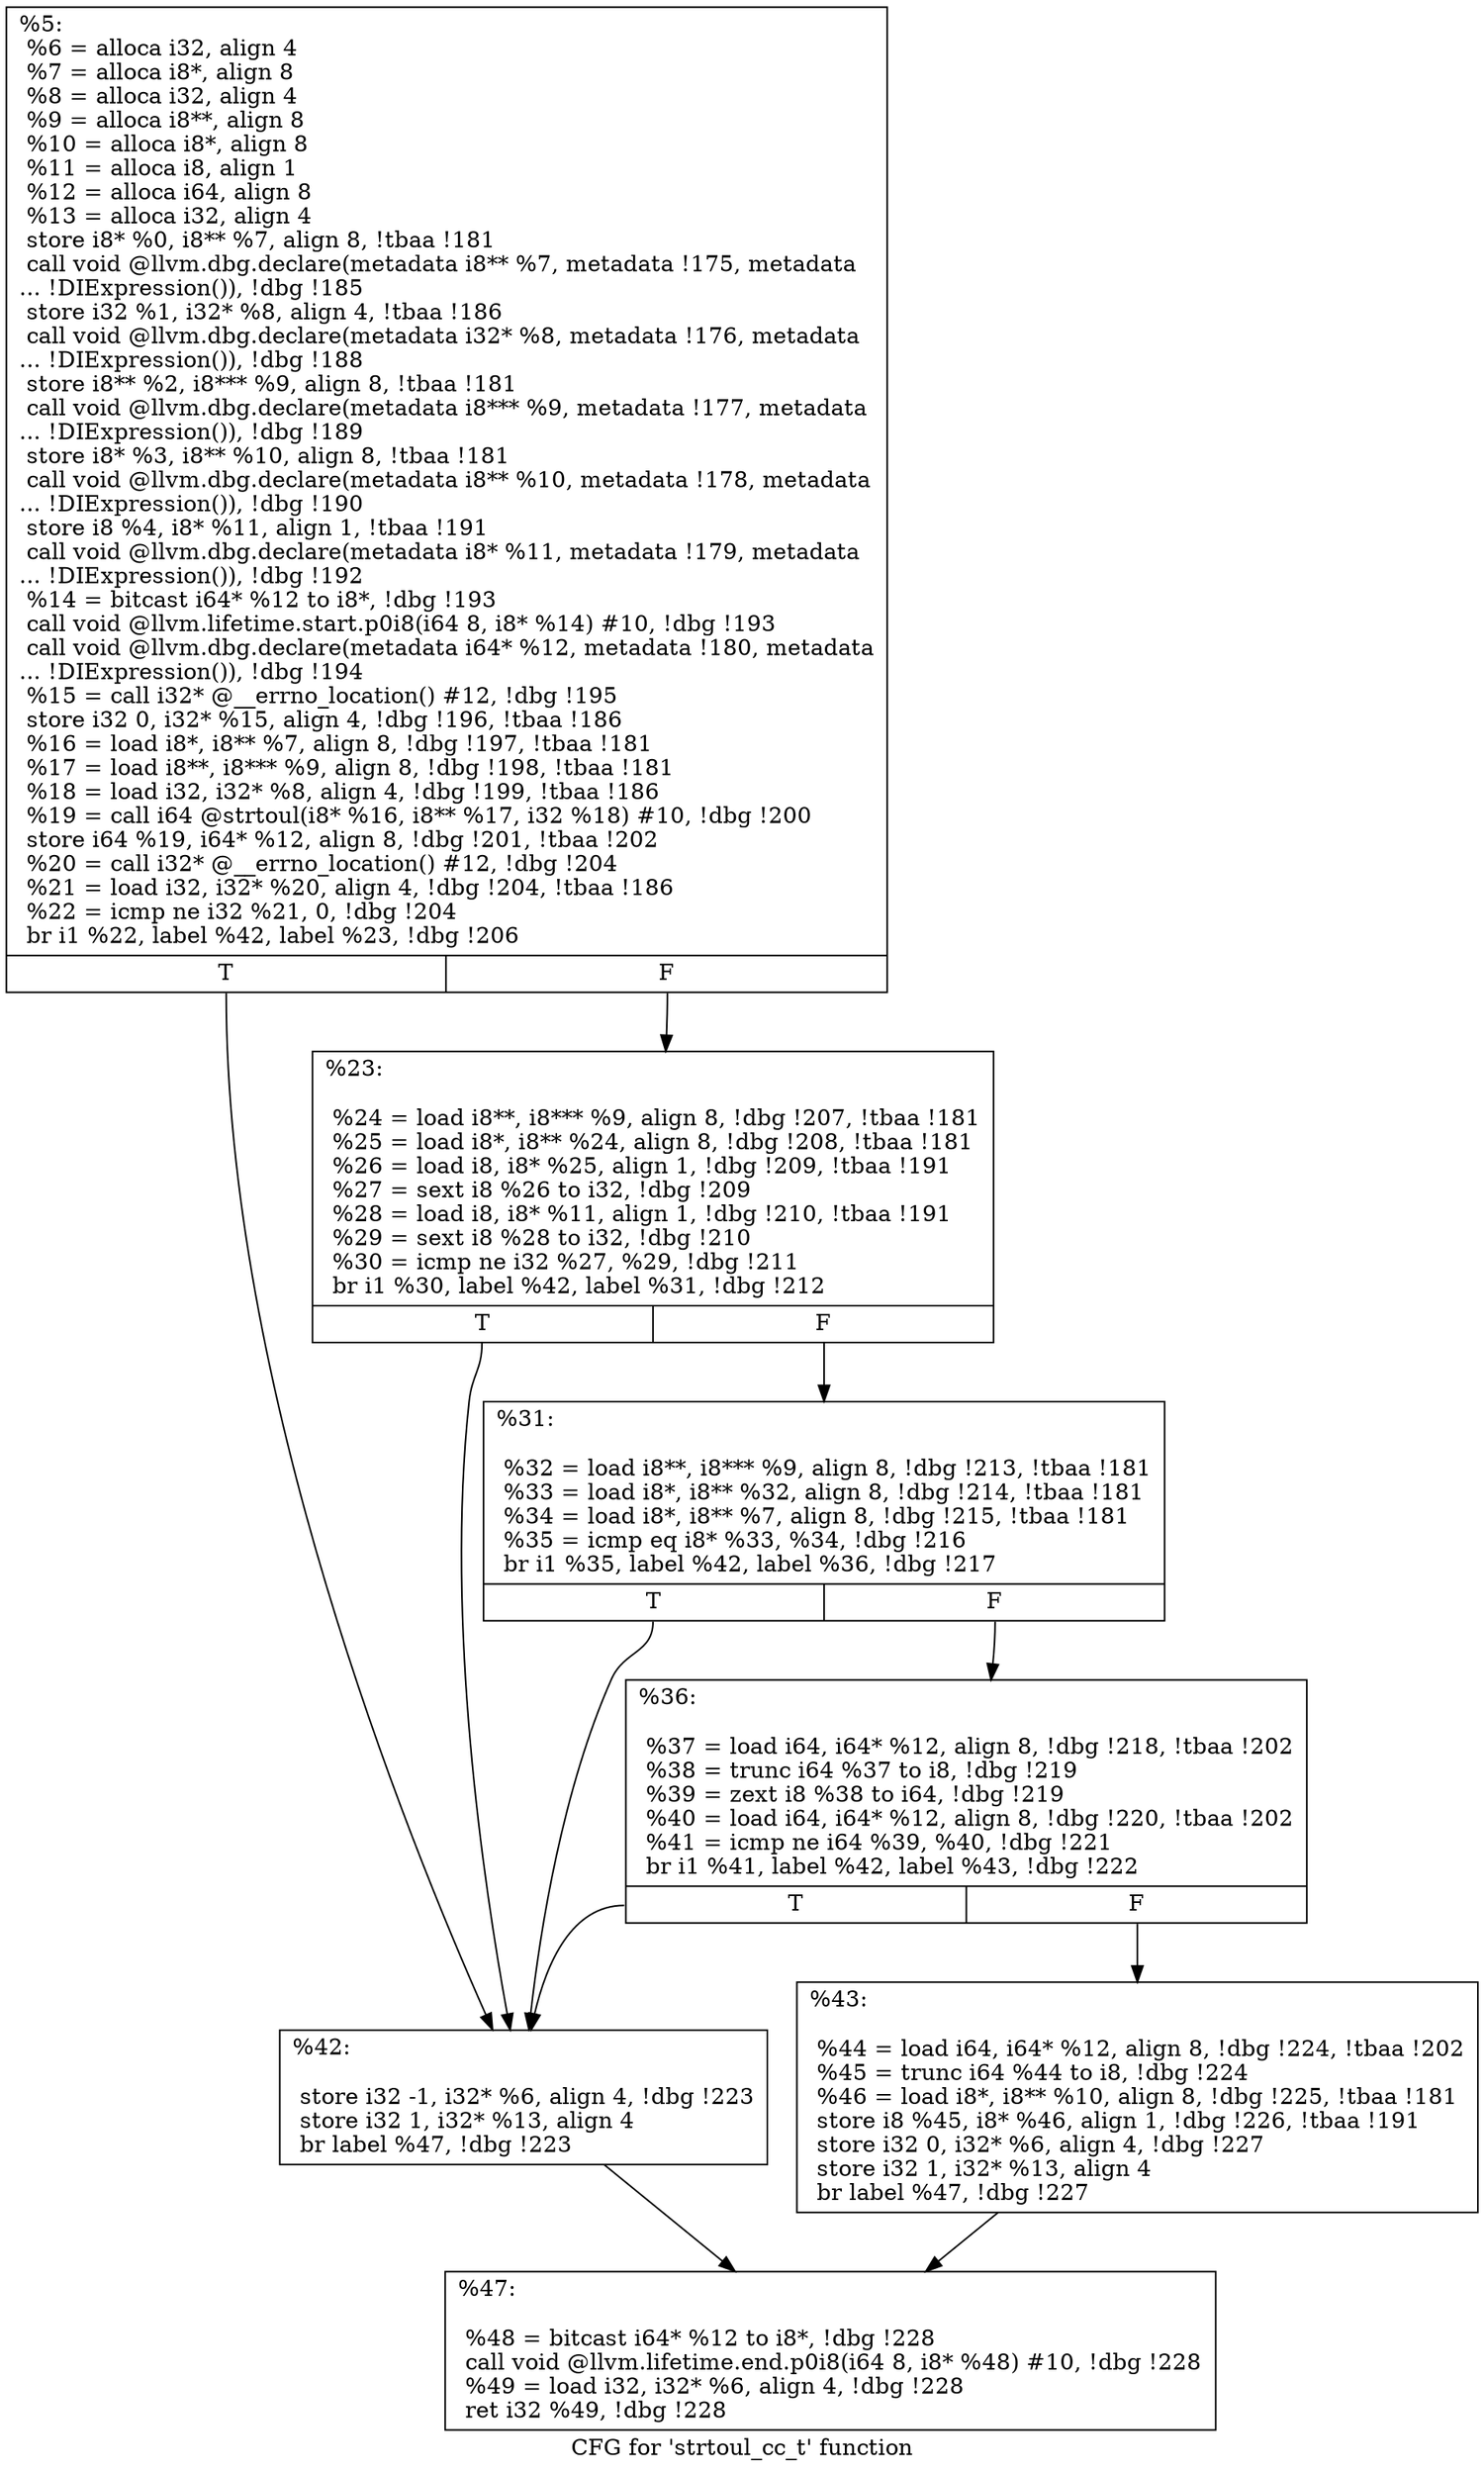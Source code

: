 digraph "CFG for 'strtoul_cc_t' function" {
	label="CFG for 'strtoul_cc_t' function";

	Node0x1c80970 [shape=record,label="{%5:\l  %6 = alloca i32, align 4\l  %7 = alloca i8*, align 8\l  %8 = alloca i32, align 4\l  %9 = alloca i8**, align 8\l  %10 = alloca i8*, align 8\l  %11 = alloca i8, align 1\l  %12 = alloca i64, align 8\l  %13 = alloca i32, align 4\l  store i8* %0, i8** %7, align 8, !tbaa !181\l  call void @llvm.dbg.declare(metadata i8** %7, metadata !175, metadata\l... !DIExpression()), !dbg !185\l  store i32 %1, i32* %8, align 4, !tbaa !186\l  call void @llvm.dbg.declare(metadata i32* %8, metadata !176, metadata\l... !DIExpression()), !dbg !188\l  store i8** %2, i8*** %9, align 8, !tbaa !181\l  call void @llvm.dbg.declare(metadata i8*** %9, metadata !177, metadata\l... !DIExpression()), !dbg !189\l  store i8* %3, i8** %10, align 8, !tbaa !181\l  call void @llvm.dbg.declare(metadata i8** %10, metadata !178, metadata\l... !DIExpression()), !dbg !190\l  store i8 %4, i8* %11, align 1, !tbaa !191\l  call void @llvm.dbg.declare(metadata i8* %11, metadata !179, metadata\l... !DIExpression()), !dbg !192\l  %14 = bitcast i64* %12 to i8*, !dbg !193\l  call void @llvm.lifetime.start.p0i8(i64 8, i8* %14) #10, !dbg !193\l  call void @llvm.dbg.declare(metadata i64* %12, metadata !180, metadata\l... !DIExpression()), !dbg !194\l  %15 = call i32* @__errno_location() #12, !dbg !195\l  store i32 0, i32* %15, align 4, !dbg !196, !tbaa !186\l  %16 = load i8*, i8** %7, align 8, !dbg !197, !tbaa !181\l  %17 = load i8**, i8*** %9, align 8, !dbg !198, !tbaa !181\l  %18 = load i32, i32* %8, align 4, !dbg !199, !tbaa !186\l  %19 = call i64 @strtoul(i8* %16, i8** %17, i32 %18) #10, !dbg !200\l  store i64 %19, i64* %12, align 8, !dbg !201, !tbaa !202\l  %20 = call i32* @__errno_location() #12, !dbg !204\l  %21 = load i32, i32* %20, align 4, !dbg !204, !tbaa !186\l  %22 = icmp ne i32 %21, 0, !dbg !204\l  br i1 %22, label %42, label %23, !dbg !206\l|{<s0>T|<s1>F}}"];
	Node0x1c80970:s0 -> Node0x1c84140;
	Node0x1c80970:s1 -> Node0x1c84050;
	Node0x1c84050 [shape=record,label="{%23:\l\l  %24 = load i8**, i8*** %9, align 8, !dbg !207, !tbaa !181\l  %25 = load i8*, i8** %24, align 8, !dbg !208, !tbaa !181\l  %26 = load i8, i8* %25, align 1, !dbg !209, !tbaa !191\l  %27 = sext i8 %26 to i32, !dbg !209\l  %28 = load i8, i8* %11, align 1, !dbg !210, !tbaa !191\l  %29 = sext i8 %28 to i32, !dbg !210\l  %30 = icmp ne i32 %27, %29, !dbg !211\l  br i1 %30, label %42, label %31, !dbg !212\l|{<s0>T|<s1>F}}"];
	Node0x1c84050:s0 -> Node0x1c84140;
	Node0x1c84050:s1 -> Node0x1c840a0;
	Node0x1c840a0 [shape=record,label="{%31:\l\l  %32 = load i8**, i8*** %9, align 8, !dbg !213, !tbaa !181\l  %33 = load i8*, i8** %32, align 8, !dbg !214, !tbaa !181\l  %34 = load i8*, i8** %7, align 8, !dbg !215, !tbaa !181\l  %35 = icmp eq i8* %33, %34, !dbg !216\l  br i1 %35, label %42, label %36, !dbg !217\l|{<s0>T|<s1>F}}"];
	Node0x1c840a0:s0 -> Node0x1c84140;
	Node0x1c840a0:s1 -> Node0x1c840f0;
	Node0x1c840f0 [shape=record,label="{%36:\l\l  %37 = load i64, i64* %12, align 8, !dbg !218, !tbaa !202\l  %38 = trunc i64 %37 to i8, !dbg !219\l  %39 = zext i8 %38 to i64, !dbg !219\l  %40 = load i64, i64* %12, align 8, !dbg !220, !tbaa !202\l  %41 = icmp ne i64 %39, %40, !dbg !221\l  br i1 %41, label %42, label %43, !dbg !222\l|{<s0>T|<s1>F}}"];
	Node0x1c840f0:s0 -> Node0x1c84140;
	Node0x1c840f0:s1 -> Node0x1c84190;
	Node0x1c84140 [shape=record,label="{%42:\l\l  store i32 -1, i32* %6, align 4, !dbg !223\l  store i32 1, i32* %13, align 4\l  br label %47, !dbg !223\l}"];
	Node0x1c84140 -> Node0x1c841e0;
	Node0x1c84190 [shape=record,label="{%43:\l\l  %44 = load i64, i64* %12, align 8, !dbg !224, !tbaa !202\l  %45 = trunc i64 %44 to i8, !dbg !224\l  %46 = load i8*, i8** %10, align 8, !dbg !225, !tbaa !181\l  store i8 %45, i8* %46, align 1, !dbg !226, !tbaa !191\l  store i32 0, i32* %6, align 4, !dbg !227\l  store i32 1, i32* %13, align 4\l  br label %47, !dbg !227\l}"];
	Node0x1c84190 -> Node0x1c841e0;
	Node0x1c841e0 [shape=record,label="{%47:\l\l  %48 = bitcast i64* %12 to i8*, !dbg !228\l  call void @llvm.lifetime.end.p0i8(i64 8, i8* %48) #10, !dbg !228\l  %49 = load i32, i32* %6, align 4, !dbg !228\l  ret i32 %49, !dbg !228\l}"];
}
